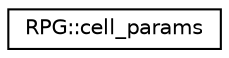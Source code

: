digraph "Graphical Class Hierarchy"
{
 // LATEX_PDF_SIZE
  edge [fontname="Helvetica",fontsize="10",labelfontname="Helvetica",labelfontsize="10"];
  node [fontname="Helvetica",fontsize="10",shape=record];
  rankdir="LR";
  Node0 [label="RPG::cell_params",height=0.2,width=0.4,color="black", fillcolor="white", style="filled",URL="$structRPG_1_1cell__params.html",tooltip=" "];
}
